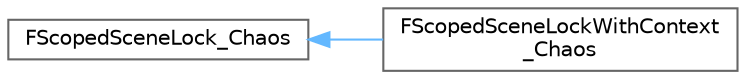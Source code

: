digraph "Graphical Class Hierarchy"
{
 // INTERACTIVE_SVG=YES
 // LATEX_PDF_SIZE
  bgcolor="transparent";
  edge [fontname=Helvetica,fontsize=10,labelfontname=Helvetica,labelfontsize=10];
  node [fontname=Helvetica,fontsize=10,shape=box,height=0.2,width=0.4];
  rankdir="LR";
  Node0 [id="Node000000",label="FScopedSceneLock_Chaos",height=0.2,width=0.4,color="grey40", fillcolor="white", style="filled",URL="$d4/d17/structFScopedSceneLock__Chaos.html",tooltip=" "];
  Node0 -> Node1 [id="edge4782_Node000000_Node000001",dir="back",color="steelblue1",style="solid",tooltip=" "];
  Node1 [id="Node000001",label="FScopedSceneLockWithContext\l_Chaos",height=0.2,width=0.4,color="grey40", fillcolor="white", style="filled",URL="$da/de6/structFScopedSceneLockWithContext__Chaos.html",tooltip=" "];
}
